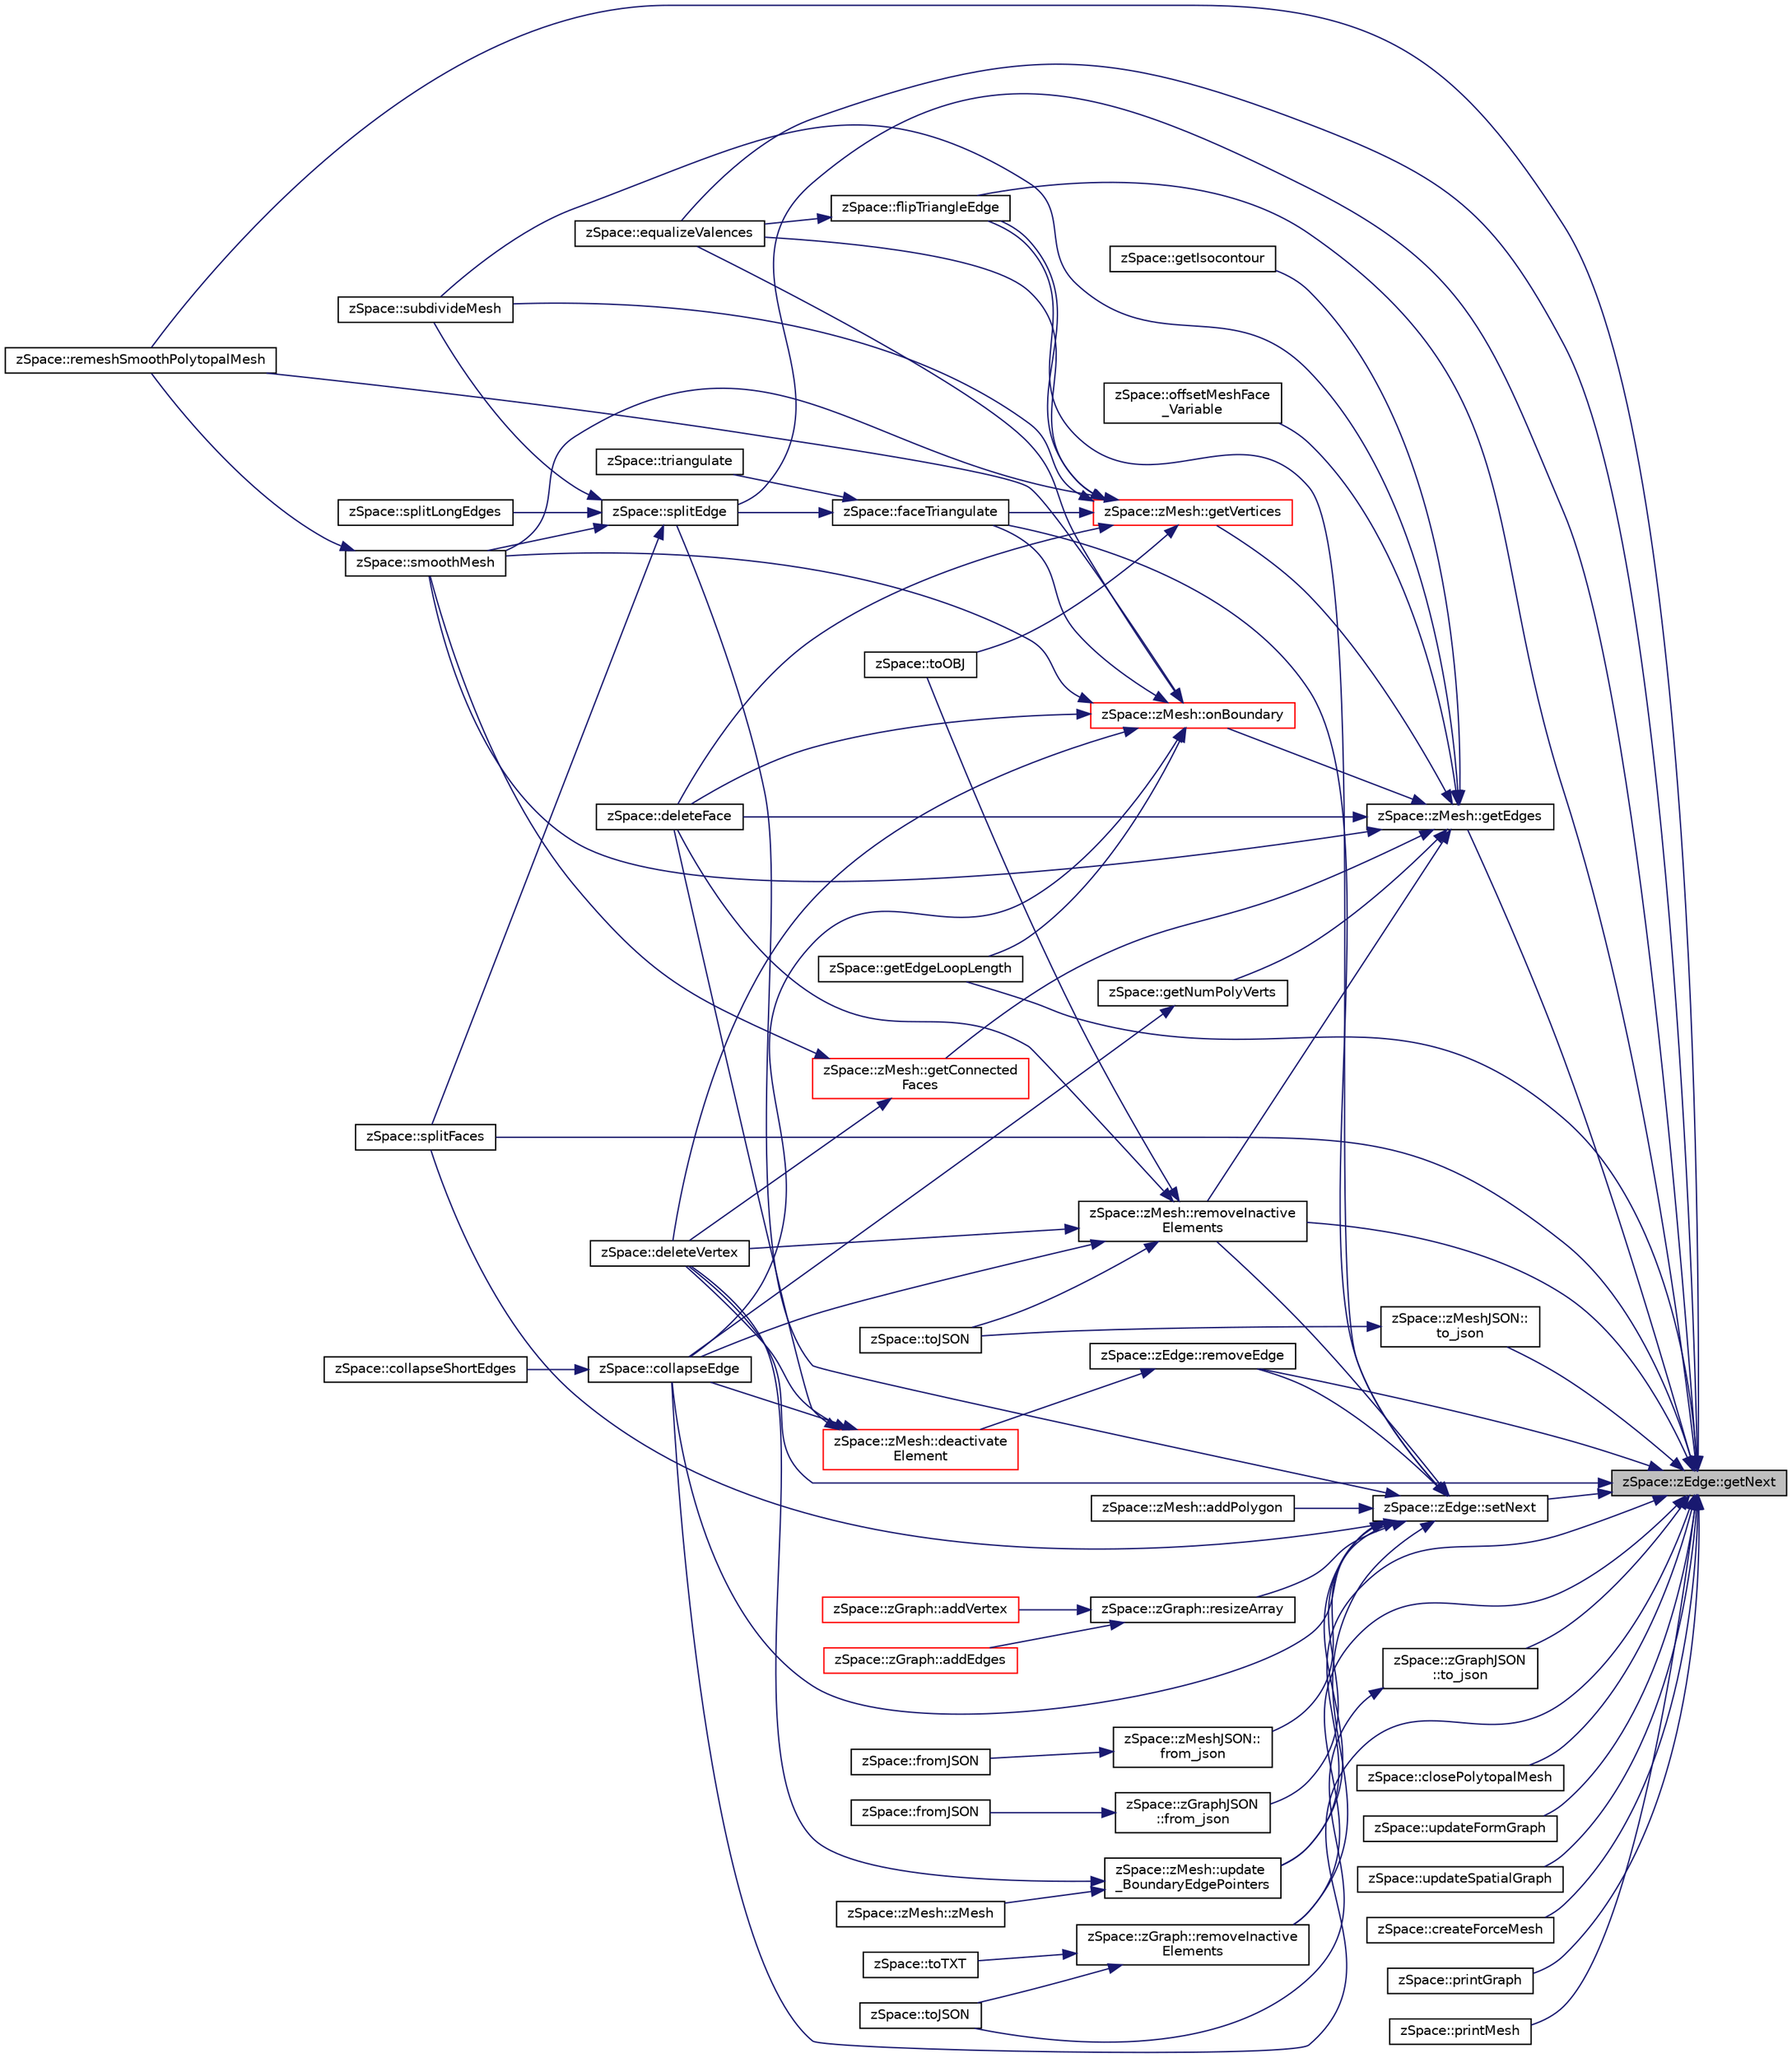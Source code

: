digraph "zSpace::zEdge::getNext"
{
 // LATEX_PDF_SIZE
  edge [fontname="Helvetica",fontsize="10",labelfontname="Helvetica",labelfontsize="10"];
  node [fontname="Helvetica",fontsize="10",shape=record];
  rankdir="RL";
  Node164 [label="zSpace::zEdge::getNext",height=0.2,width=0.4,color="black", fillcolor="grey75", style="filled", fontcolor="black",tooltip="This method returns the next edge of current zEdge."];
  Node164 -> Node165 [dir="back",color="midnightblue",fontsize="10",style="solid",fontname="Helvetica"];
  Node165 [label="zSpace::remeshSmoothPolytopalMesh",height=0.2,width=0.4,color="black", fillcolor="white", style="filled",URL="$group__z_polytopal.html#ga5dd7e372cf8287c0434778b2e58d41f1",tooltip="This method remeshes the smoothed polytopal mesh to have rulings in ony one direction."];
  Node164 -> Node166 [dir="back",color="midnightblue",fontsize="10",style="solid",fontname="Helvetica"];
  Node166 [label="zSpace::closePolytopalMesh",height=0.2,width=0.4,color="black", fillcolor="white", style="filled",URL="$group__z_polytopal.html#gae190027ab219b334781def349d7b08fb",tooltip="This method closes the smooth polytopal mesh."];
  Node164 -> Node167 [dir="back",color="midnightblue",fontsize="10",style="solid",fontname="Helvetica"];
  Node167 [label="zSpace::updateFormGraph",height=0.2,width=0.4,color="black", fillcolor="white", style="filled",URL="$group__z_polytopal.html#ga4e6850be5b5333e95b01d524d2a51d79",tooltip="This method updates the form diagram."];
  Node164 -> Node168 [dir="back",color="midnightblue",fontsize="10",style="solid",fontname="Helvetica"];
  Node168 [label="zSpace::updateSpatialGraph",height=0.2,width=0.4,color="black", fillcolor="white", style="filled",URL="$group__z_spatial_structure.html#ga1b949801964a52e7def70ec461cbd4d6",tooltip="This method updates the form diagram."];
  Node164 -> Node169 [dir="back",color="midnightblue",fontsize="10",style="solid",fontname="Helvetica"];
  Node169 [label="zSpace::createForceMesh",height=0.2,width=0.4,color="black", fillcolor="white", style="filled",URL="$group__z_vault___t_n_a.html#ga25c838cdc81a084a1fffacb95da267a3",tooltip="This method computes the force mesh based on the thrust netwrok analysis."];
  Node164 -> Node170 [dir="back",color="midnightblue",fontsize="10",style="solid",fontname="Helvetica"];
  Node170 [label="zSpace::printGraph",height=0.2,width=0.4,color="black", fillcolor="white", style="filled",URL="$group__z_print_utilities.html#ga96cf7a290a07af957dbe1740993c721d",tooltip="This method prints graph data to the console."];
  Node164 -> Node171 [dir="back",color="midnightblue",fontsize="10",style="solid",fontname="Helvetica"];
  Node171 [label="zSpace::printMesh",height=0.2,width=0.4,color="black", fillcolor="white", style="filled",URL="$group__z_print_utilities.html#ga24820d178bfefb22bc7bf22a3945bb6f",tooltip="This method prints mesh data to the console."];
  Node164 -> Node172 [dir="back",color="midnightblue",fontsize="10",style="solid",fontname="Helvetica"];
  Node172 [label="zSpace::zEdge::setNext",height=0.2,width=0.4,color="black", fillcolor="white", style="filled",URL="$classz_space_1_1z_edge.html#a5998712a83b56abd65880f3125f0d3c9",tooltip="This method sets the next edge of current zEdge to the the input edge."];
  Node172 -> Node173 [dir="back",color="midnightblue",fontsize="10",style="solid",fontname="Helvetica"];
  Node173 [label="zSpace::zEdge::removeEdge",height=0.2,width=0.4,color="black", fillcolor="white", style="filled",URL="$classz_space_1_1z_edge.html#a5395c85714f3d04fb4e673d335982655",tooltip="This method makes the pointer of the current and symmetry zEdge to null."];
  Node173 -> Node174 [dir="back",color="midnightblue",fontsize="10",style="solid",fontname="Helvetica"];
  Node174 [label="zSpace::zMesh::deactivate\lElement",height=0.2,width=0.4,color="red", fillcolor="white", style="filled",URL="$classz_space_1_1z_mesh.html#aea35829fdb54f511f93cef10c85da66c",tooltip="This method deactivates the input elements from the array connected with the input type."];
  Node174 -> Node176 [dir="back",color="midnightblue",fontsize="10",style="solid",fontname="Helvetica"];
  Node176 [label="zSpace::deleteVertex",height=0.2,width=0.4,color="black", fillcolor="white", style="filled",URL="$group__z_mesh_modifiers.html#ga20644ac4933b8ae055b0eb47a9df8420",tooltip="This method deletes the mesh vertex given by the input vertex index."];
  Node174 -> Node177 [dir="back",color="midnightblue",fontsize="10",style="solid",fontname="Helvetica"];
  Node177 [label="zSpace::deleteFace",height=0.2,width=0.4,color="black", fillcolor="white", style="filled",URL="$group__z_mesh_modifiers.html#ga24ab0fcd418ba91e387838fdc4711787",tooltip="This method deletes the mesh face given by the input face index."];
  Node174 -> Node178 [dir="back",color="midnightblue",fontsize="10",style="solid",fontname="Helvetica"];
  Node178 [label="zSpace::collapseEdge",height=0.2,width=0.4,color="black", fillcolor="white", style="filled",URL="$group__z_mesh_modifiers.html#ga77533a4e95924fa8c030ba013eef1ec6",tooltip="This method collapses an edge into a vertex."];
  Node178 -> Node179 [dir="back",color="midnightblue",fontsize="10",style="solid",fontname="Helvetica"];
  Node179 [label="zSpace::collapseShortEdges",height=0.2,width=0.4,color="black", fillcolor="white", style="filled",URL="$group__z_mesh_modifiers.html#ga14350e97740cec4f835125fb286fc071",tooltip="This method collapses an edge shorter than the given minimum edge length value if the collapsing does..."];
  Node172 -> Node180 [dir="back",color="midnightblue",fontsize="10",style="solid",fontname="Helvetica"];
  Node180 [label="zSpace::zGraph::resizeArray",height=0.2,width=0.4,color="black", fillcolor="white", style="filled",URL="$classz_space_1_1z_graph.html#a8b28611b85ceff8555b9230e3af6f47a",tooltip="This method resizes the array connected with the input type to the specified newSize."];
  Node180 -> Node181 [dir="back",color="midnightblue",fontsize="10",style="solid",fontname="Helvetica"];
  Node181 [label="zSpace::zGraph::addVertex",height=0.2,width=0.4,color="red", fillcolor="white", style="filled",URL="$classz_space_1_1z_graph.html#acf5cd0b78050f671984cfc4341de8b32",tooltip="This method adds a vertex to the vertices array."];
  Node180 -> Node183 [dir="back",color="midnightblue",fontsize="10",style="solid",fontname="Helvetica"];
  Node183 [label="zSpace::zGraph::addEdges",height=0.2,width=0.4,color="red", fillcolor="white", style="filled",URL="$classz_space_1_1z_graph.html#a821941b26e312ab5015ae34fecbd43b3",tooltip="This method adds an edge and its symmetry edge to the edges array."];
  Node172 -> Node184 [dir="back",color="midnightblue",fontsize="10",style="solid",fontname="Helvetica"];
  Node184 [label="zSpace::zGraph::removeInactive\lElements",height=0.2,width=0.4,color="black", fillcolor="white", style="filled",URL="$classz_space_1_1z_graph.html#afdd947e992fda2487ef6a5a3487d9e6b",tooltip="This method removes inactive elements from the array connected with the input type."];
  Node184 -> Node185 [dir="back",color="midnightblue",fontsize="10",style="solid",fontname="Helvetica"];
  Node185 [label="zSpace::toTXT",height=0.2,width=0.4,color="black", fillcolor="white", style="filled",URL="$group__z_i_o___graph.html#ga6578d361dabd565a48e2093a80e6f8b6",tooltip="This method exports zGraph to a TXT file format."];
  Node184 -> Node186 [dir="back",color="midnightblue",fontsize="10",style="solid",fontname="Helvetica"];
  Node186 [label="zSpace::toJSON",height=0.2,width=0.4,color="black", fillcolor="white", style="filled",URL="$group__z_i_o___graph.html#gac49cfef1063731952f6decc21775c747",tooltip="This method exports zGraph to a JSON file format using JSON Modern Library."];
  Node172 -> Node187 [dir="back",color="midnightblue",fontsize="10",style="solid",fontname="Helvetica"];
  Node187 [label="zSpace::zMesh::addPolygon",height=0.2,width=0.4,color="black", fillcolor="white", style="filled",URL="$classz_space_1_1z_mesh.html#ada4fb88bb2402a06f75d730e23597407",tooltip="This method adds a face to the faces array and updates the pointers of vertices, edges and polygons o..."];
  Node172 -> Node188 [dir="back",color="midnightblue",fontsize="10",style="solid",fontname="Helvetica"];
  Node188 [label="zSpace::zMesh::update\l_BoundaryEdgePointers",height=0.2,width=0.4,color="black", fillcolor="white", style="filled",URL="$classz_space_1_1z_mesh.html#a736b8e4019610612f4cab40094c36e06",tooltip="This method updates the pointers for boundary Edges."];
  Node188 -> Node189 [dir="back",color="midnightblue",fontsize="10",style="solid",fontname="Helvetica"];
  Node189 [label="zSpace::zMesh::zMesh",height=0.2,width=0.4,color="black", fillcolor="white", style="filled",URL="$classz_space_1_1z_mesh.html#a127de8a508706826cc4a537ad7a1cc9c",tooltip="Overloaded constructor."];
  Node188 -> Node176 [dir="back",color="midnightblue",fontsize="10",style="solid",fontname="Helvetica"];
  Node172 -> Node190 [dir="back",color="midnightblue",fontsize="10",style="solid",fontname="Helvetica"];
  Node190 [label="zSpace::zMesh::removeInactive\lElements",height=0.2,width=0.4,color="black", fillcolor="white", style="filled",URL="$classz_space_1_1z_mesh.html#ab21d59eecb169921b427a7e766d47aa5",tooltip="This method removes inactive elements from the array connected with the input type."];
  Node190 -> Node176 [dir="back",color="midnightblue",fontsize="10",style="solid",fontname="Helvetica"];
  Node190 -> Node177 [dir="back",color="midnightblue",fontsize="10",style="solid",fontname="Helvetica"];
  Node190 -> Node178 [dir="back",color="midnightblue",fontsize="10",style="solid",fontname="Helvetica"];
  Node190 -> Node191 [dir="back",color="midnightblue",fontsize="10",style="solid",fontname="Helvetica"];
  Node191 [label="zSpace::toOBJ",height=0.2,width=0.4,color="black", fillcolor="white", style="filled",URL="$group__z_i_o___mesh.html#ga56d1123fee7864f1a5da2f740b9e589d",tooltip="This method exports zMesh as an OBJ file."];
  Node190 -> Node192 [dir="back",color="midnightblue",fontsize="10",style="solid",fontname="Helvetica"];
  Node192 [label="zSpace::toJSON",height=0.2,width=0.4,color="black", fillcolor="white", style="filled",URL="$group__z_i_o___mesh.html#ga6fccda275363a86353d2750673122d6f",tooltip="This method exports zMesh to a JSON file format using JSON Modern Library."];
  Node172 -> Node193 [dir="back",color="midnightblue",fontsize="10",style="solid",fontname="Helvetica"];
  Node193 [label="zSpace::faceTriangulate",height=0.2,width=0.4,color="black", fillcolor="white", style="filled",URL="$group__z_mesh_modifiers.html#ga436ab6f006de6e8dcd08c030fed4feb1",tooltip="This method triangulates the input face of the mesh."];
  Node193 -> Node194 [dir="back",color="midnightblue",fontsize="10",style="solid",fontname="Helvetica"];
  Node194 [label="zSpace::triangulate",height=0.2,width=0.4,color="black", fillcolor="white", style="filled",URL="$group__z_mesh_modifiers.html#ga75ee8f140a3311506a932b866523a1de",tooltip="This method triangulates the input mesh."];
  Node193 -> Node195 [dir="back",color="midnightblue",fontsize="10",style="solid",fontname="Helvetica"];
  Node195 [label="zSpace::splitEdge",height=0.2,width=0.4,color="black", fillcolor="white", style="filled",URL="$group__z_mesh_modifiers.html#gae7cb2380ed0e9717421bf19db5817cd6",tooltip="This method splits an edge and inserts a vertex along the edge at the input factor."];
  Node195 -> Node196 [dir="back",color="midnightblue",fontsize="10",style="solid",fontname="Helvetica"];
  Node196 [label="zSpace::splitFaces",height=0.2,width=0.4,color="black", fillcolor="white", style="filled",URL="$group__z_mesh_modifiers.html#gaeda022d590a10b38c94e75bc0e278d80",tooltip="This method splits a set of edges and faces of a mesh in a continuous manner."];
  Node195 -> Node197 [dir="back",color="midnightblue",fontsize="10",style="solid",fontname="Helvetica"];
  Node197 [label="zSpace::subdivideMesh",height=0.2,width=0.4,color="black", fillcolor="white", style="filled",URL="$group__z_mesh_modifiers.html#ga8c3af5dd0f40d6f82fd23ceead47dc64",tooltip="This method subdivides all the faces and edges of the mesh."];
  Node195 -> Node198 [dir="back",color="midnightblue",fontsize="10",style="solid",fontname="Helvetica"];
  Node198 [label="zSpace::smoothMesh",height=0.2,width=0.4,color="black", fillcolor="white", style="filled",URL="$group__z_mesh_modifiers.html#ga41f9be96453c21ac7b33b2991c284775",tooltip="This method applies Catmull-Clark subdivision to the mesh."];
  Node198 -> Node165 [dir="back",color="midnightblue",fontsize="10",style="solid",fontname="Helvetica"];
  Node195 -> Node199 [dir="back",color="midnightblue",fontsize="10",style="solid",fontname="Helvetica"];
  Node199 [label="zSpace::splitLongEdges",height=0.2,width=0.4,color="black", fillcolor="white", style="filled",URL="$group__z_mesh_modifiers.html#gad707c82ae843ee9aa108c078161881ca",tooltip="This method splits an edge longer than the given input value at its midpoint and triangulates the mes..."];
  Node172 -> Node178 [dir="back",color="midnightblue",fontsize="10",style="solid",fontname="Helvetica"];
  Node172 -> Node195 [dir="back",color="midnightblue",fontsize="10",style="solid",fontname="Helvetica"];
  Node172 -> Node200 [dir="back",color="midnightblue",fontsize="10",style="solid",fontname="Helvetica"];
  Node200 [label="zSpace::flipTriangleEdge",height=0.2,width=0.4,color="black", fillcolor="white", style="filled",URL="$group__z_mesh_modifiers.html#ga23b04bfa34f16159cbc2b1c5e1116f39",tooltip="This method flips the edge shared bettwen two rainglua faces."];
  Node200 -> Node201 [dir="back",color="midnightblue",fontsize="10",style="solid",fontname="Helvetica"];
  Node201 [label="zSpace::equalizeValences",height=0.2,width=0.4,color="black", fillcolor="white", style="filled",URL="$group__z_mesh_modifiers.html#ga50d27f458f57c4f90fa9242b05ded2d2",tooltip="This method equalizes the vertex valences by flipping edges of the input triangulated mesh...."];
  Node172 -> Node196 [dir="back",color="midnightblue",fontsize="10",style="solid",fontname="Helvetica"];
  Node172 -> Node202 [dir="back",color="midnightblue",fontsize="10",style="solid",fontname="Helvetica"];
  Node202 [label="zSpace::zMeshJSON::\lfrom_json",height=0.2,width=0.4,color="black", fillcolor="white", style="filled",URL="$classz_space_1_1z_mesh_j_s_o_n.html#a50e0cbaadd094cf4f26179cdf23b9464",tooltip="This method creates the HE data structure from JSON file using JSON Modern Library."];
  Node202 -> Node203 [dir="back",color="midnightblue",fontsize="10",style="solid",fontname="Helvetica"];
  Node203 [label="zSpace::fromJSON",height=0.2,width=0.4,color="black", fillcolor="white", style="filled",URL="$group__z_i_o___mesh.html#gad2f07c6da97272b61502c6fab57d83b0",tooltip="This method imports zMesh from a JSON file format using JSON Modern Library."];
  Node172 -> Node204 [dir="back",color="midnightblue",fontsize="10",style="solid",fontname="Helvetica"];
  Node204 [label="zSpace::zGraphJSON\l::from_json",height=0.2,width=0.4,color="black", fillcolor="white", style="filled",URL="$classz_space_1_1z_graph_j_s_o_n.html#ad6e1e17a5c3bd52b4433439f13a4b3a4",tooltip="This method creates the zGraph from JSON file using JSON Modern Library."];
  Node204 -> Node205 [dir="back",color="midnightblue",fontsize="10",style="solid",fontname="Helvetica"];
  Node205 [label="zSpace::fromJSON",height=0.2,width=0.4,color="black", fillcolor="white", style="filled",URL="$group__z_i_o___graph.html#ga72f18c5d3de0d92bea72ed214d7ba159",tooltip="This method imports zGraph from a JSON file format using JSON Modern Library."];
  Node164 -> Node173 [dir="back",color="midnightblue",fontsize="10",style="solid",fontname="Helvetica"];
  Node164 -> Node184 [dir="back",color="midnightblue",fontsize="10",style="solid",fontname="Helvetica"];
  Node164 -> Node206 [dir="back",color="midnightblue",fontsize="10",style="solid",fontname="Helvetica"];
  Node206 [label="zSpace::zMesh::getEdges",height=0.2,width=0.4,color="black", fillcolor="white", style="filled",URL="$classz_space_1_1z_mesh.html#aa705d823873a948a1b62723f24a921b2",tooltip="This method gets the edges of a zFace."];
  Node206 -> Node207 [dir="back",color="midnightblue",fontsize="10",style="solid",fontname="Helvetica"];
  Node207 [label="zSpace::getIsocontour",height=0.2,width=0.4,color="black", fillcolor="white", style="filled",URL="$group__z_field2_d_utilities.html#ga6e47ed2966a60fe23fd026823eabac51",tooltip="This method creates a isocontour graph from the input field mesh at the given field threshold."];
  Node206 -> Node208 [dir="back",color="midnightblue",fontsize="10",style="solid",fontname="Helvetica"];
  Node208 [label="zSpace::zMesh::getVertices",height=0.2,width=0.4,color="red", fillcolor="white", style="filled",URL="$classz_space_1_1z_mesh.html#aa3010b8075e42f14efd4c3605085093b",tooltip="This method gets the vertices attached to input zEdge or zFace."];
  Node208 -> Node193 [dir="back",color="midnightblue",fontsize="10",style="solid",fontname="Helvetica"];
  Node208 -> Node177 [dir="back",color="midnightblue",fontsize="10",style="solid",fontname="Helvetica"];
  Node208 -> Node200 [dir="back",color="midnightblue",fontsize="10",style="solid",fontname="Helvetica"];
  Node208 -> Node197 [dir="back",color="midnightblue",fontsize="10",style="solid",fontname="Helvetica"];
  Node208 -> Node198 [dir="back",color="midnightblue",fontsize="10",style="solid",fontname="Helvetica"];
  Node208 -> Node201 [dir="back",color="midnightblue",fontsize="10",style="solid",fontname="Helvetica"];
  Node208 -> Node191 [dir="back",color="midnightblue",fontsize="10",style="solid",fontname="Helvetica"];
  Node206 -> Node244 [dir="back",color="midnightblue",fontsize="10",style="solid",fontname="Helvetica"];
  Node244 [label="zSpace::zMesh::getConnected\lFaces",height=0.2,width=0.4,color="red", fillcolor="white", style="filled",URL="$classz_space_1_1z_mesh.html#af37006a17bd4e6945860281a4cbef861",tooltip="This method gets the faces connected to input zVertex or zFace."];
  Node244 -> Node176 [dir="back",color="midnightblue",fontsize="10",style="solid",fontname="Helvetica"];
  Node244 -> Node198 [dir="back",color="midnightblue",fontsize="10",style="solid",fontname="Helvetica"];
  Node206 -> Node254 [dir="back",color="midnightblue",fontsize="10",style="solid",fontname="Helvetica"];
  Node254 [label="zSpace::zMesh::onBoundary",height=0.2,width=0.4,color="red", fillcolor="white", style="filled",URL="$classz_space_1_1z_mesh.html#aca5218f8a8b5c5f1cde25440d08c57d6",tooltip="This method determines if input zVertex or zEdge or zFace is on the boundary."];
  Node254 -> Node165 [dir="back",color="midnightblue",fontsize="10",style="solid",fontname="Helvetica"];
  Node254 -> Node193 [dir="back",color="midnightblue",fontsize="10",style="solid",fontname="Helvetica"];
  Node254 -> Node176 [dir="back",color="midnightblue",fontsize="10",style="solid",fontname="Helvetica"];
  Node254 -> Node177 [dir="back",color="midnightblue",fontsize="10",style="solid",fontname="Helvetica"];
  Node254 -> Node178 [dir="back",color="midnightblue",fontsize="10",style="solid",fontname="Helvetica"];
  Node254 -> Node198 [dir="back",color="midnightblue",fontsize="10",style="solid",fontname="Helvetica"];
  Node254 -> Node201 [dir="back",color="midnightblue",fontsize="10",style="solid",fontname="Helvetica"];
  Node254 -> Node257 [dir="back",color="midnightblue",fontsize="10",style="solid",fontname="Helvetica"];
  Node257 [label="zSpace::getEdgeLoopLength",height=0.2,width=0.4,color="black", fillcolor="white", style="filled",URL="$group__z_mesh_utilities.html#gab72b7e4a3c80733252896a6813c131e9",tooltip="This method computes the edge length of the edge loop starting at the input edge of zMesh."];
  Node206 -> Node190 [dir="back",color="midnightblue",fontsize="10",style="solid",fontname="Helvetica"];
  Node206 -> Node177 [dir="back",color="midnightblue",fontsize="10",style="solid",fontname="Helvetica"];
  Node206 -> Node197 [dir="back",color="midnightblue",fontsize="10",style="solid",fontname="Helvetica"];
  Node206 -> Node198 [dir="back",color="midnightblue",fontsize="10",style="solid",fontname="Helvetica"];
  Node206 -> Node259 [dir="back",color="midnightblue",fontsize="10",style="solid",fontname="Helvetica"];
  Node259 [label="zSpace::getNumPolyVerts",height=0.2,width=0.4,color="black", fillcolor="white", style="filled",URL="$group__z_mesh_utilities.html#ga93825ac6298071fc25f7d0829e1d7b97",tooltip="This method return the number of vertices in the face given by the input index."];
  Node259 -> Node178 [dir="back",color="midnightblue",fontsize="10",style="solid",fontname="Helvetica"];
  Node206 -> Node260 [dir="back",color="midnightblue",fontsize="10",style="solid",fontname="Helvetica"];
  Node260 [label="zSpace::offsetMeshFace\l_Variable",height=0.2,width=0.4,color="black", fillcolor="white", style="filled",URL="$group__z_mesh_utilities.html#ga2d1e96823d5ddafb0c578999217416f5",tooltip="This method returns the vartiable offset positions of a polygon of the input mesh."];
  Node164 -> Node188 [dir="back",color="midnightblue",fontsize="10",style="solid",fontname="Helvetica"];
  Node164 -> Node190 [dir="back",color="midnightblue",fontsize="10",style="solid",fontname="Helvetica"];
  Node164 -> Node176 [dir="back",color="midnightblue",fontsize="10",style="solid",fontname="Helvetica"];
  Node164 -> Node178 [dir="back",color="midnightblue",fontsize="10",style="solid",fontname="Helvetica"];
  Node164 -> Node195 [dir="back",color="midnightblue",fontsize="10",style="solid",fontname="Helvetica"];
  Node164 -> Node200 [dir="back",color="midnightblue",fontsize="10",style="solid",fontname="Helvetica"];
  Node164 -> Node196 [dir="back",color="midnightblue",fontsize="10",style="solid",fontname="Helvetica"];
  Node164 -> Node201 [dir="back",color="midnightblue",fontsize="10",style="solid",fontname="Helvetica"];
  Node164 -> Node257 [dir="back",color="midnightblue",fontsize="10",style="solid",fontname="Helvetica"];
  Node164 -> Node261 [dir="back",color="midnightblue",fontsize="10",style="solid",fontname="Helvetica"];
  Node261 [label="zSpace::zMeshJSON::\lto_json",height=0.2,width=0.4,color="black", fillcolor="white", style="filled",URL="$classz_space_1_1z_mesh_j_s_o_n.html#a2f9c901ed11d790ecec40f3ca6ea4a17",tooltip="This method creates the JSON file from the input zMesh using JSON Modern Library."];
  Node261 -> Node192 [dir="back",color="midnightblue",fontsize="10",style="solid",fontname="Helvetica"];
  Node164 -> Node262 [dir="back",color="midnightblue",fontsize="10",style="solid",fontname="Helvetica"];
  Node262 [label="zSpace::zGraphJSON\l::to_json",height=0.2,width=0.4,color="black", fillcolor="white", style="filled",URL="$classz_space_1_1z_graph_j_s_o_n.html#a0325de934ba660bfda600cd91beafc6c",tooltip="This method creates the JSON file from the input zGraph using JSON Modern Library."];
  Node262 -> Node186 [dir="back",color="midnightblue",fontsize="10",style="solid",fontname="Helvetica"];
}
